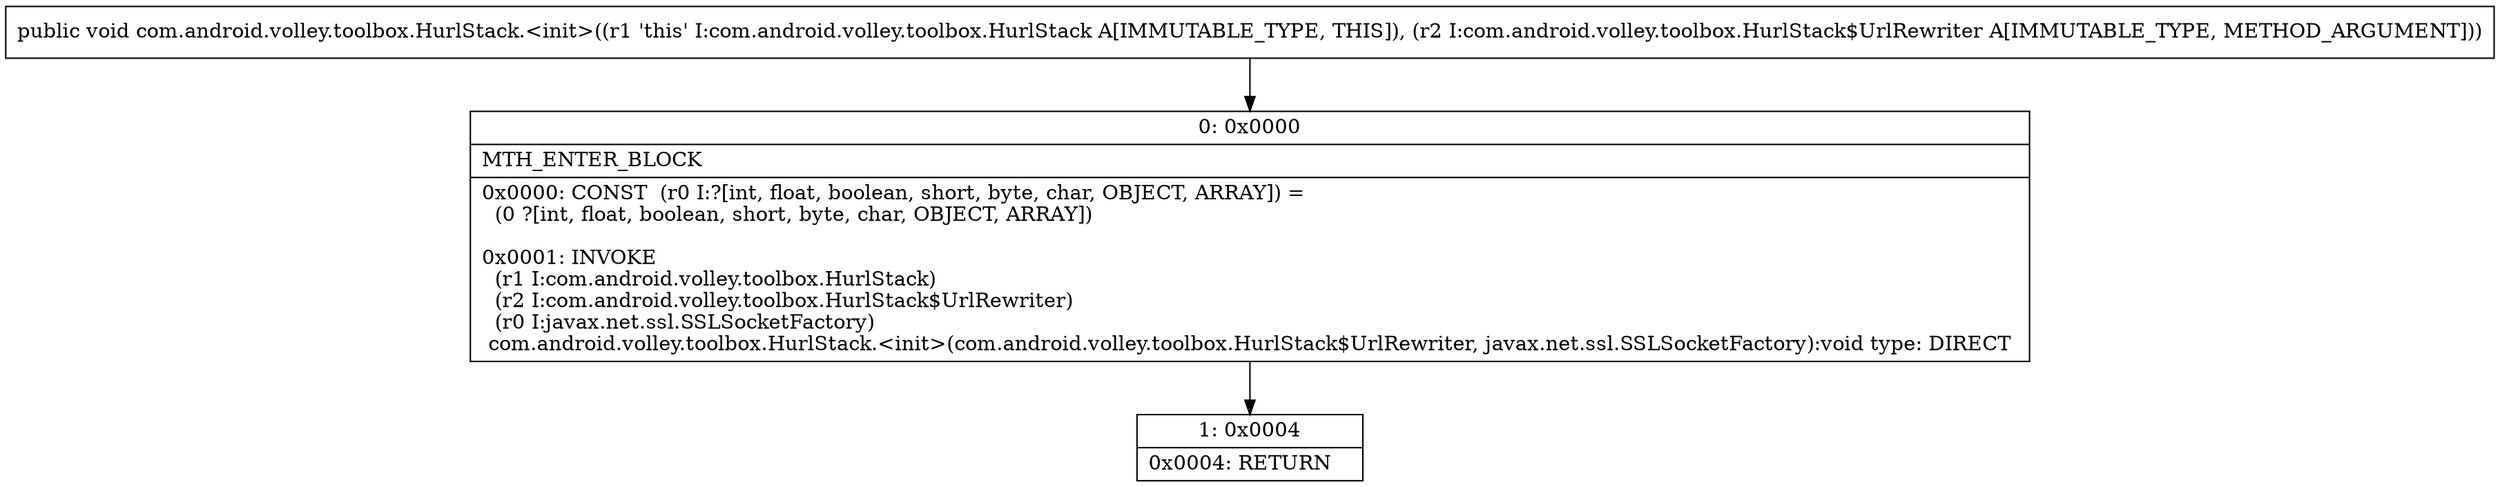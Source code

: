 digraph "CFG forcom.android.volley.toolbox.HurlStack.\<init\>(Lcom\/android\/volley\/toolbox\/HurlStack$UrlRewriter;)V" {
Node_0 [shape=record,label="{0\:\ 0x0000|MTH_ENTER_BLOCK\l|0x0000: CONST  (r0 I:?[int, float, boolean, short, byte, char, OBJECT, ARRAY]) = \l  (0 ?[int, float, boolean, short, byte, char, OBJECT, ARRAY])\l \l0x0001: INVOKE  \l  (r1 I:com.android.volley.toolbox.HurlStack)\l  (r2 I:com.android.volley.toolbox.HurlStack$UrlRewriter)\l  (r0 I:javax.net.ssl.SSLSocketFactory)\l com.android.volley.toolbox.HurlStack.\<init\>(com.android.volley.toolbox.HurlStack$UrlRewriter, javax.net.ssl.SSLSocketFactory):void type: DIRECT \l}"];
Node_1 [shape=record,label="{1\:\ 0x0004|0x0004: RETURN   \l}"];
MethodNode[shape=record,label="{public void com.android.volley.toolbox.HurlStack.\<init\>((r1 'this' I:com.android.volley.toolbox.HurlStack A[IMMUTABLE_TYPE, THIS]), (r2 I:com.android.volley.toolbox.HurlStack$UrlRewriter A[IMMUTABLE_TYPE, METHOD_ARGUMENT])) }"];
MethodNode -> Node_0;
Node_0 -> Node_1;
}

